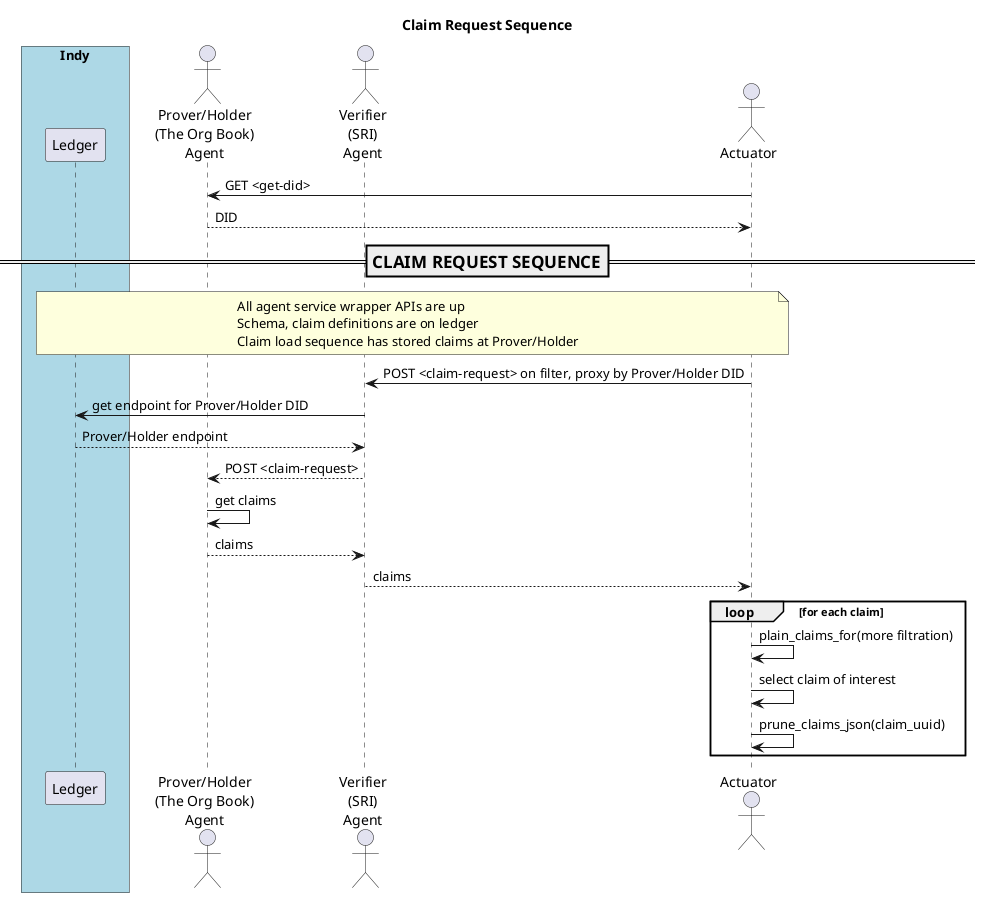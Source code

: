 @startuml
skinparam ParticipantPadding 20
skinparam BoxPadding 20

title Claim Request Sequence

box "Indy" #LightBlue
    participant "Ledger" as ledger
endbox

actor "Prover/Holder\n(The Org Book)\nAgent" as obag
actor "Verifier\n(SRI)\nAgent" as sag
actor "Actuator" as ator

ator -> obag: GET <get-did>
obag --> ator: DID

=== CLAIM REQUEST SEQUENCE ==
note over ledger, ator
All agent service wrapper APIs are up
Schema, claim definitions are on ledger
Claim load sequence has stored claims at Prover/Holder
endnote

ator -> sag: POST <claim-request> on filter, proxy by Prover/Holder DID
sag -> ledger: get endpoint for Prover/Holder DID
ledger --> sag: Prover/Holder endpoint
sag --> obag: POST <claim-request>
obag -> obag: get claims
obag --> sag: claims
sag --> ator:  claims

loop for each claim
    ator -> ator: plain_claims_for(more filtration)
    ator -> ator: select claim of interest
    ator -> ator: prune_claims_json(claim_uuid)
end

@enduml
